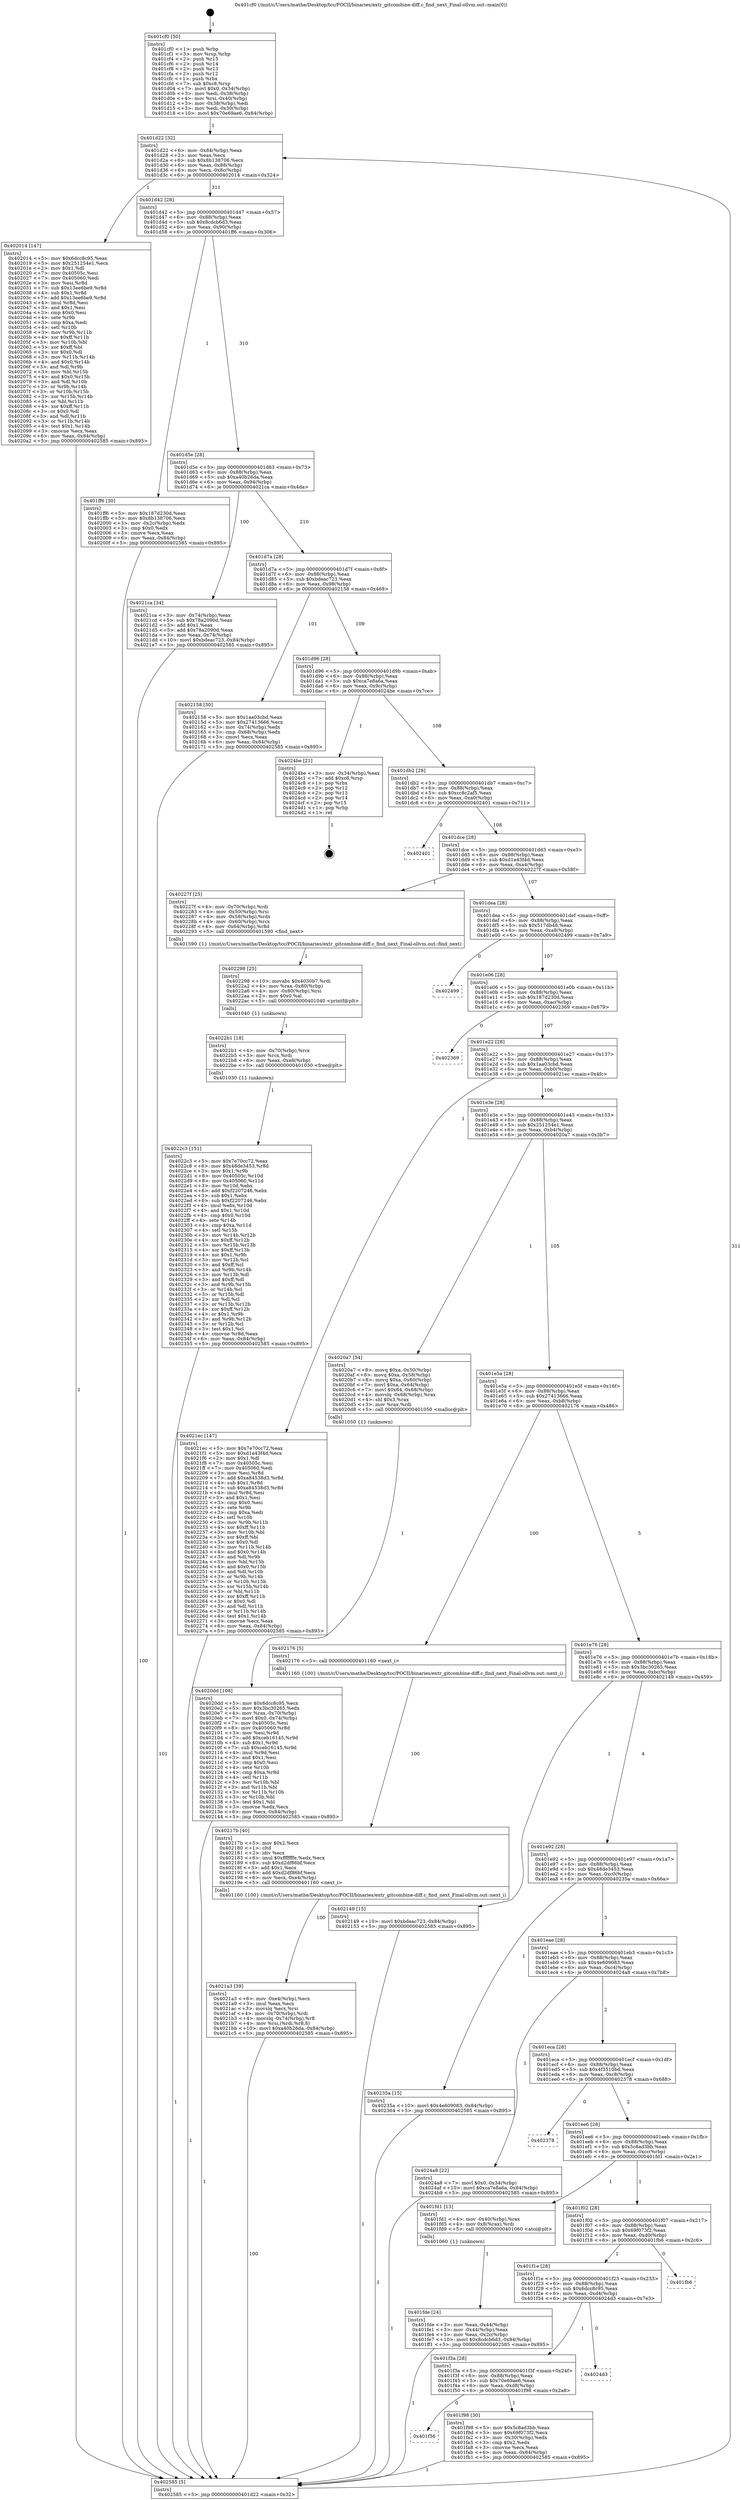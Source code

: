digraph "0x401cf0" {
  label = "0x401cf0 (/mnt/c/Users/mathe/Desktop/tcc/POCII/binaries/extr_gitcombine-diff.c_find_next_Final-ollvm.out::main(0))"
  labelloc = "t"
  node[shape=record]

  Entry [label="",width=0.3,height=0.3,shape=circle,fillcolor=black,style=filled]
  "0x401d22" [label="{
     0x401d22 [32]\l
     | [instrs]\l
     &nbsp;&nbsp;0x401d22 \<+6\>: mov -0x84(%rbp),%eax\l
     &nbsp;&nbsp;0x401d28 \<+2\>: mov %eax,%ecx\l
     &nbsp;&nbsp;0x401d2a \<+6\>: sub $0x8b138706,%ecx\l
     &nbsp;&nbsp;0x401d30 \<+6\>: mov %eax,-0x88(%rbp)\l
     &nbsp;&nbsp;0x401d36 \<+6\>: mov %ecx,-0x8c(%rbp)\l
     &nbsp;&nbsp;0x401d3c \<+6\>: je 0000000000402014 \<main+0x324\>\l
  }"]
  "0x402014" [label="{
     0x402014 [147]\l
     | [instrs]\l
     &nbsp;&nbsp;0x402014 \<+5\>: mov $0x6dcc8c95,%eax\l
     &nbsp;&nbsp;0x402019 \<+5\>: mov $0x251254e1,%ecx\l
     &nbsp;&nbsp;0x40201e \<+2\>: mov $0x1,%dl\l
     &nbsp;&nbsp;0x402020 \<+7\>: mov 0x40505c,%esi\l
     &nbsp;&nbsp;0x402027 \<+7\>: mov 0x405060,%edi\l
     &nbsp;&nbsp;0x40202e \<+3\>: mov %esi,%r8d\l
     &nbsp;&nbsp;0x402031 \<+7\>: sub $0x13ee6be9,%r8d\l
     &nbsp;&nbsp;0x402038 \<+4\>: sub $0x1,%r8d\l
     &nbsp;&nbsp;0x40203c \<+7\>: add $0x13ee6be9,%r8d\l
     &nbsp;&nbsp;0x402043 \<+4\>: imul %r8d,%esi\l
     &nbsp;&nbsp;0x402047 \<+3\>: and $0x1,%esi\l
     &nbsp;&nbsp;0x40204a \<+3\>: cmp $0x0,%esi\l
     &nbsp;&nbsp;0x40204d \<+4\>: sete %r9b\l
     &nbsp;&nbsp;0x402051 \<+3\>: cmp $0xa,%edi\l
     &nbsp;&nbsp;0x402054 \<+4\>: setl %r10b\l
     &nbsp;&nbsp;0x402058 \<+3\>: mov %r9b,%r11b\l
     &nbsp;&nbsp;0x40205b \<+4\>: xor $0xff,%r11b\l
     &nbsp;&nbsp;0x40205f \<+3\>: mov %r10b,%bl\l
     &nbsp;&nbsp;0x402062 \<+3\>: xor $0xff,%bl\l
     &nbsp;&nbsp;0x402065 \<+3\>: xor $0x0,%dl\l
     &nbsp;&nbsp;0x402068 \<+3\>: mov %r11b,%r14b\l
     &nbsp;&nbsp;0x40206b \<+4\>: and $0x0,%r14b\l
     &nbsp;&nbsp;0x40206f \<+3\>: and %dl,%r9b\l
     &nbsp;&nbsp;0x402072 \<+3\>: mov %bl,%r15b\l
     &nbsp;&nbsp;0x402075 \<+4\>: and $0x0,%r15b\l
     &nbsp;&nbsp;0x402079 \<+3\>: and %dl,%r10b\l
     &nbsp;&nbsp;0x40207c \<+3\>: or %r9b,%r14b\l
     &nbsp;&nbsp;0x40207f \<+3\>: or %r10b,%r15b\l
     &nbsp;&nbsp;0x402082 \<+3\>: xor %r15b,%r14b\l
     &nbsp;&nbsp;0x402085 \<+3\>: or %bl,%r11b\l
     &nbsp;&nbsp;0x402088 \<+4\>: xor $0xff,%r11b\l
     &nbsp;&nbsp;0x40208c \<+3\>: or $0x0,%dl\l
     &nbsp;&nbsp;0x40208f \<+3\>: and %dl,%r11b\l
     &nbsp;&nbsp;0x402092 \<+3\>: or %r11b,%r14b\l
     &nbsp;&nbsp;0x402095 \<+4\>: test $0x1,%r14b\l
     &nbsp;&nbsp;0x402099 \<+3\>: cmovne %ecx,%eax\l
     &nbsp;&nbsp;0x40209c \<+6\>: mov %eax,-0x84(%rbp)\l
     &nbsp;&nbsp;0x4020a2 \<+5\>: jmp 0000000000402585 \<main+0x895\>\l
  }"]
  "0x401d42" [label="{
     0x401d42 [28]\l
     | [instrs]\l
     &nbsp;&nbsp;0x401d42 \<+5\>: jmp 0000000000401d47 \<main+0x57\>\l
     &nbsp;&nbsp;0x401d47 \<+6\>: mov -0x88(%rbp),%eax\l
     &nbsp;&nbsp;0x401d4d \<+5\>: sub $0x8cdcb6d3,%eax\l
     &nbsp;&nbsp;0x401d52 \<+6\>: mov %eax,-0x90(%rbp)\l
     &nbsp;&nbsp;0x401d58 \<+6\>: je 0000000000401ff6 \<main+0x306\>\l
  }"]
  Exit [label="",width=0.3,height=0.3,shape=circle,fillcolor=black,style=filled,peripheries=2]
  "0x401ff6" [label="{
     0x401ff6 [30]\l
     | [instrs]\l
     &nbsp;&nbsp;0x401ff6 \<+5\>: mov $0x187d230d,%eax\l
     &nbsp;&nbsp;0x401ffb \<+5\>: mov $0x8b138706,%ecx\l
     &nbsp;&nbsp;0x402000 \<+3\>: mov -0x2c(%rbp),%edx\l
     &nbsp;&nbsp;0x402003 \<+3\>: cmp $0x0,%edx\l
     &nbsp;&nbsp;0x402006 \<+3\>: cmove %ecx,%eax\l
     &nbsp;&nbsp;0x402009 \<+6\>: mov %eax,-0x84(%rbp)\l
     &nbsp;&nbsp;0x40200f \<+5\>: jmp 0000000000402585 \<main+0x895\>\l
  }"]
  "0x401d5e" [label="{
     0x401d5e [28]\l
     | [instrs]\l
     &nbsp;&nbsp;0x401d5e \<+5\>: jmp 0000000000401d63 \<main+0x73\>\l
     &nbsp;&nbsp;0x401d63 \<+6\>: mov -0x88(%rbp),%eax\l
     &nbsp;&nbsp;0x401d69 \<+5\>: sub $0xa40b26da,%eax\l
     &nbsp;&nbsp;0x401d6e \<+6\>: mov %eax,-0x94(%rbp)\l
     &nbsp;&nbsp;0x401d74 \<+6\>: je 00000000004021ca \<main+0x4da\>\l
  }"]
  "0x4022c3" [label="{
     0x4022c3 [151]\l
     | [instrs]\l
     &nbsp;&nbsp;0x4022c3 \<+5\>: mov $0x7e70cc72,%eax\l
     &nbsp;&nbsp;0x4022c8 \<+6\>: mov $0x48de3453,%r8d\l
     &nbsp;&nbsp;0x4022ce \<+3\>: mov $0x1,%r9b\l
     &nbsp;&nbsp;0x4022d1 \<+8\>: mov 0x40505c,%r10d\l
     &nbsp;&nbsp;0x4022d9 \<+8\>: mov 0x405060,%r11d\l
     &nbsp;&nbsp;0x4022e1 \<+3\>: mov %r10d,%ebx\l
     &nbsp;&nbsp;0x4022e4 \<+6\>: add $0xf2207246,%ebx\l
     &nbsp;&nbsp;0x4022ea \<+3\>: sub $0x1,%ebx\l
     &nbsp;&nbsp;0x4022ed \<+6\>: sub $0xf2207246,%ebx\l
     &nbsp;&nbsp;0x4022f3 \<+4\>: imul %ebx,%r10d\l
     &nbsp;&nbsp;0x4022f7 \<+4\>: and $0x1,%r10d\l
     &nbsp;&nbsp;0x4022fb \<+4\>: cmp $0x0,%r10d\l
     &nbsp;&nbsp;0x4022ff \<+4\>: sete %r14b\l
     &nbsp;&nbsp;0x402303 \<+4\>: cmp $0xa,%r11d\l
     &nbsp;&nbsp;0x402307 \<+4\>: setl %r15b\l
     &nbsp;&nbsp;0x40230b \<+3\>: mov %r14b,%r12b\l
     &nbsp;&nbsp;0x40230e \<+4\>: xor $0xff,%r12b\l
     &nbsp;&nbsp;0x402312 \<+3\>: mov %r15b,%r13b\l
     &nbsp;&nbsp;0x402315 \<+4\>: xor $0xff,%r13b\l
     &nbsp;&nbsp;0x402319 \<+4\>: xor $0x1,%r9b\l
     &nbsp;&nbsp;0x40231d \<+3\>: mov %r12b,%cl\l
     &nbsp;&nbsp;0x402320 \<+3\>: and $0xff,%cl\l
     &nbsp;&nbsp;0x402323 \<+3\>: and %r9b,%r14b\l
     &nbsp;&nbsp;0x402326 \<+3\>: mov %r13b,%dl\l
     &nbsp;&nbsp;0x402329 \<+3\>: and $0xff,%dl\l
     &nbsp;&nbsp;0x40232c \<+3\>: and %r9b,%r15b\l
     &nbsp;&nbsp;0x40232f \<+3\>: or %r14b,%cl\l
     &nbsp;&nbsp;0x402332 \<+3\>: or %r15b,%dl\l
     &nbsp;&nbsp;0x402335 \<+2\>: xor %dl,%cl\l
     &nbsp;&nbsp;0x402337 \<+3\>: or %r13b,%r12b\l
     &nbsp;&nbsp;0x40233a \<+4\>: xor $0xff,%r12b\l
     &nbsp;&nbsp;0x40233e \<+4\>: or $0x1,%r9b\l
     &nbsp;&nbsp;0x402342 \<+3\>: and %r9b,%r12b\l
     &nbsp;&nbsp;0x402345 \<+3\>: or %r12b,%cl\l
     &nbsp;&nbsp;0x402348 \<+3\>: test $0x1,%cl\l
     &nbsp;&nbsp;0x40234b \<+4\>: cmovne %r8d,%eax\l
     &nbsp;&nbsp;0x40234f \<+6\>: mov %eax,-0x84(%rbp)\l
     &nbsp;&nbsp;0x402355 \<+5\>: jmp 0000000000402585 \<main+0x895\>\l
  }"]
  "0x4021ca" [label="{
     0x4021ca [34]\l
     | [instrs]\l
     &nbsp;&nbsp;0x4021ca \<+3\>: mov -0x74(%rbp),%eax\l
     &nbsp;&nbsp;0x4021cd \<+5\>: sub $0x78a2090d,%eax\l
     &nbsp;&nbsp;0x4021d2 \<+3\>: add $0x1,%eax\l
     &nbsp;&nbsp;0x4021d5 \<+5\>: add $0x78a2090d,%eax\l
     &nbsp;&nbsp;0x4021da \<+3\>: mov %eax,-0x74(%rbp)\l
     &nbsp;&nbsp;0x4021dd \<+10\>: movl $0xbdeac723,-0x84(%rbp)\l
     &nbsp;&nbsp;0x4021e7 \<+5\>: jmp 0000000000402585 \<main+0x895\>\l
  }"]
  "0x401d7a" [label="{
     0x401d7a [28]\l
     | [instrs]\l
     &nbsp;&nbsp;0x401d7a \<+5\>: jmp 0000000000401d7f \<main+0x8f\>\l
     &nbsp;&nbsp;0x401d7f \<+6\>: mov -0x88(%rbp),%eax\l
     &nbsp;&nbsp;0x401d85 \<+5\>: sub $0xbdeac723,%eax\l
     &nbsp;&nbsp;0x401d8a \<+6\>: mov %eax,-0x98(%rbp)\l
     &nbsp;&nbsp;0x401d90 \<+6\>: je 0000000000402158 \<main+0x468\>\l
  }"]
  "0x4022b1" [label="{
     0x4022b1 [18]\l
     | [instrs]\l
     &nbsp;&nbsp;0x4022b1 \<+4\>: mov -0x70(%rbp),%rcx\l
     &nbsp;&nbsp;0x4022b5 \<+3\>: mov %rcx,%rdi\l
     &nbsp;&nbsp;0x4022b8 \<+6\>: mov %eax,-0xe8(%rbp)\l
     &nbsp;&nbsp;0x4022be \<+5\>: call 0000000000401030 \<free@plt\>\l
     | [calls]\l
     &nbsp;&nbsp;0x401030 \{1\} (unknown)\l
  }"]
  "0x402158" [label="{
     0x402158 [30]\l
     | [instrs]\l
     &nbsp;&nbsp;0x402158 \<+5\>: mov $0x1aa03cbd,%eax\l
     &nbsp;&nbsp;0x40215d \<+5\>: mov $0x27413666,%ecx\l
     &nbsp;&nbsp;0x402162 \<+3\>: mov -0x74(%rbp),%edx\l
     &nbsp;&nbsp;0x402165 \<+3\>: cmp -0x68(%rbp),%edx\l
     &nbsp;&nbsp;0x402168 \<+3\>: cmovl %ecx,%eax\l
     &nbsp;&nbsp;0x40216b \<+6\>: mov %eax,-0x84(%rbp)\l
     &nbsp;&nbsp;0x402171 \<+5\>: jmp 0000000000402585 \<main+0x895\>\l
  }"]
  "0x401d96" [label="{
     0x401d96 [28]\l
     | [instrs]\l
     &nbsp;&nbsp;0x401d96 \<+5\>: jmp 0000000000401d9b \<main+0xab\>\l
     &nbsp;&nbsp;0x401d9b \<+6\>: mov -0x88(%rbp),%eax\l
     &nbsp;&nbsp;0x401da1 \<+5\>: sub $0xca7e8a6a,%eax\l
     &nbsp;&nbsp;0x401da6 \<+6\>: mov %eax,-0x9c(%rbp)\l
     &nbsp;&nbsp;0x401dac \<+6\>: je 00000000004024be \<main+0x7ce\>\l
  }"]
  "0x402298" [label="{
     0x402298 [25]\l
     | [instrs]\l
     &nbsp;&nbsp;0x402298 \<+10\>: movabs $0x4030b7,%rdi\l
     &nbsp;&nbsp;0x4022a2 \<+4\>: mov %rax,-0x80(%rbp)\l
     &nbsp;&nbsp;0x4022a6 \<+4\>: mov -0x80(%rbp),%rsi\l
     &nbsp;&nbsp;0x4022aa \<+2\>: mov $0x0,%al\l
     &nbsp;&nbsp;0x4022ac \<+5\>: call 0000000000401040 \<printf@plt\>\l
     | [calls]\l
     &nbsp;&nbsp;0x401040 \{1\} (unknown)\l
  }"]
  "0x4024be" [label="{
     0x4024be [21]\l
     | [instrs]\l
     &nbsp;&nbsp;0x4024be \<+3\>: mov -0x34(%rbp),%eax\l
     &nbsp;&nbsp;0x4024c1 \<+7\>: add $0xc8,%rsp\l
     &nbsp;&nbsp;0x4024c8 \<+1\>: pop %rbx\l
     &nbsp;&nbsp;0x4024c9 \<+2\>: pop %r12\l
     &nbsp;&nbsp;0x4024cb \<+2\>: pop %r13\l
     &nbsp;&nbsp;0x4024cd \<+2\>: pop %r14\l
     &nbsp;&nbsp;0x4024cf \<+2\>: pop %r15\l
     &nbsp;&nbsp;0x4024d1 \<+1\>: pop %rbp\l
     &nbsp;&nbsp;0x4024d2 \<+1\>: ret\l
  }"]
  "0x401db2" [label="{
     0x401db2 [28]\l
     | [instrs]\l
     &nbsp;&nbsp;0x401db2 \<+5\>: jmp 0000000000401db7 \<main+0xc7\>\l
     &nbsp;&nbsp;0x401db7 \<+6\>: mov -0x88(%rbp),%eax\l
     &nbsp;&nbsp;0x401dbd \<+5\>: sub $0xcc8c2af5,%eax\l
     &nbsp;&nbsp;0x401dc2 \<+6\>: mov %eax,-0xa0(%rbp)\l
     &nbsp;&nbsp;0x401dc8 \<+6\>: je 0000000000402401 \<main+0x711\>\l
  }"]
  "0x4021a3" [label="{
     0x4021a3 [39]\l
     | [instrs]\l
     &nbsp;&nbsp;0x4021a3 \<+6\>: mov -0xe4(%rbp),%ecx\l
     &nbsp;&nbsp;0x4021a9 \<+3\>: imul %eax,%ecx\l
     &nbsp;&nbsp;0x4021ac \<+3\>: movslq %ecx,%rsi\l
     &nbsp;&nbsp;0x4021af \<+4\>: mov -0x70(%rbp),%rdi\l
     &nbsp;&nbsp;0x4021b3 \<+4\>: movslq -0x74(%rbp),%r8\l
     &nbsp;&nbsp;0x4021b7 \<+4\>: mov %rsi,(%rdi,%r8,8)\l
     &nbsp;&nbsp;0x4021bb \<+10\>: movl $0xa40b26da,-0x84(%rbp)\l
     &nbsp;&nbsp;0x4021c5 \<+5\>: jmp 0000000000402585 \<main+0x895\>\l
  }"]
  "0x402401" [label="{
     0x402401\l
  }", style=dashed]
  "0x401dce" [label="{
     0x401dce [28]\l
     | [instrs]\l
     &nbsp;&nbsp;0x401dce \<+5\>: jmp 0000000000401dd3 \<main+0xe3\>\l
     &nbsp;&nbsp;0x401dd3 \<+6\>: mov -0x88(%rbp),%eax\l
     &nbsp;&nbsp;0x401dd9 \<+5\>: sub $0xd1a43f4d,%eax\l
     &nbsp;&nbsp;0x401dde \<+6\>: mov %eax,-0xa4(%rbp)\l
     &nbsp;&nbsp;0x401de4 \<+6\>: je 000000000040227f \<main+0x58f\>\l
  }"]
  "0x40217b" [label="{
     0x40217b [40]\l
     | [instrs]\l
     &nbsp;&nbsp;0x40217b \<+5\>: mov $0x2,%ecx\l
     &nbsp;&nbsp;0x402180 \<+1\>: cltd\l
     &nbsp;&nbsp;0x402181 \<+2\>: idiv %ecx\l
     &nbsp;&nbsp;0x402183 \<+6\>: imul $0xfffffffe,%edx,%ecx\l
     &nbsp;&nbsp;0x402189 \<+6\>: sub $0xd2df86bf,%ecx\l
     &nbsp;&nbsp;0x40218f \<+3\>: add $0x1,%ecx\l
     &nbsp;&nbsp;0x402192 \<+6\>: add $0xd2df86bf,%ecx\l
     &nbsp;&nbsp;0x402198 \<+6\>: mov %ecx,-0xe4(%rbp)\l
     &nbsp;&nbsp;0x40219e \<+5\>: call 0000000000401160 \<next_i\>\l
     | [calls]\l
     &nbsp;&nbsp;0x401160 \{100\} (/mnt/c/Users/mathe/Desktop/tcc/POCII/binaries/extr_gitcombine-diff.c_find_next_Final-ollvm.out::next_i)\l
  }"]
  "0x40227f" [label="{
     0x40227f [25]\l
     | [instrs]\l
     &nbsp;&nbsp;0x40227f \<+4\>: mov -0x70(%rbp),%rdi\l
     &nbsp;&nbsp;0x402283 \<+4\>: mov -0x50(%rbp),%rsi\l
     &nbsp;&nbsp;0x402287 \<+4\>: mov -0x58(%rbp),%rdx\l
     &nbsp;&nbsp;0x40228b \<+4\>: mov -0x60(%rbp),%rcx\l
     &nbsp;&nbsp;0x40228f \<+4\>: mov -0x64(%rbp),%r8d\l
     &nbsp;&nbsp;0x402293 \<+5\>: call 0000000000401590 \<find_next\>\l
     | [calls]\l
     &nbsp;&nbsp;0x401590 \{1\} (/mnt/c/Users/mathe/Desktop/tcc/POCII/binaries/extr_gitcombine-diff.c_find_next_Final-ollvm.out::find_next)\l
  }"]
  "0x401dea" [label="{
     0x401dea [28]\l
     | [instrs]\l
     &nbsp;&nbsp;0x401dea \<+5\>: jmp 0000000000401def \<main+0xff\>\l
     &nbsp;&nbsp;0x401def \<+6\>: mov -0x88(%rbp),%eax\l
     &nbsp;&nbsp;0x401df5 \<+5\>: sub $0x517db48,%eax\l
     &nbsp;&nbsp;0x401dfa \<+6\>: mov %eax,-0xa8(%rbp)\l
     &nbsp;&nbsp;0x401e00 \<+6\>: je 0000000000402499 \<main+0x7a9\>\l
  }"]
  "0x4020dd" [label="{
     0x4020dd [108]\l
     | [instrs]\l
     &nbsp;&nbsp;0x4020dd \<+5\>: mov $0x6dcc8c95,%ecx\l
     &nbsp;&nbsp;0x4020e2 \<+5\>: mov $0x3bc30265,%edx\l
     &nbsp;&nbsp;0x4020e7 \<+4\>: mov %rax,-0x70(%rbp)\l
     &nbsp;&nbsp;0x4020eb \<+7\>: movl $0x0,-0x74(%rbp)\l
     &nbsp;&nbsp;0x4020f2 \<+7\>: mov 0x40505c,%esi\l
     &nbsp;&nbsp;0x4020f9 \<+8\>: mov 0x405060,%r8d\l
     &nbsp;&nbsp;0x402101 \<+3\>: mov %esi,%r9d\l
     &nbsp;&nbsp;0x402104 \<+7\>: add $0xceb16145,%r9d\l
     &nbsp;&nbsp;0x40210b \<+4\>: sub $0x1,%r9d\l
     &nbsp;&nbsp;0x40210f \<+7\>: sub $0xceb16145,%r9d\l
     &nbsp;&nbsp;0x402116 \<+4\>: imul %r9d,%esi\l
     &nbsp;&nbsp;0x40211a \<+3\>: and $0x1,%esi\l
     &nbsp;&nbsp;0x40211d \<+3\>: cmp $0x0,%esi\l
     &nbsp;&nbsp;0x402120 \<+4\>: sete %r10b\l
     &nbsp;&nbsp;0x402124 \<+4\>: cmp $0xa,%r8d\l
     &nbsp;&nbsp;0x402128 \<+4\>: setl %r11b\l
     &nbsp;&nbsp;0x40212c \<+3\>: mov %r10b,%bl\l
     &nbsp;&nbsp;0x40212f \<+3\>: and %r11b,%bl\l
     &nbsp;&nbsp;0x402132 \<+3\>: xor %r11b,%r10b\l
     &nbsp;&nbsp;0x402135 \<+3\>: or %r10b,%bl\l
     &nbsp;&nbsp;0x402138 \<+3\>: test $0x1,%bl\l
     &nbsp;&nbsp;0x40213b \<+3\>: cmovne %edx,%ecx\l
     &nbsp;&nbsp;0x40213e \<+6\>: mov %ecx,-0x84(%rbp)\l
     &nbsp;&nbsp;0x402144 \<+5\>: jmp 0000000000402585 \<main+0x895\>\l
  }"]
  "0x402499" [label="{
     0x402499\l
  }", style=dashed]
  "0x401e06" [label="{
     0x401e06 [28]\l
     | [instrs]\l
     &nbsp;&nbsp;0x401e06 \<+5\>: jmp 0000000000401e0b \<main+0x11b\>\l
     &nbsp;&nbsp;0x401e0b \<+6\>: mov -0x88(%rbp),%eax\l
     &nbsp;&nbsp;0x401e11 \<+5\>: sub $0x187d230d,%eax\l
     &nbsp;&nbsp;0x401e16 \<+6\>: mov %eax,-0xac(%rbp)\l
     &nbsp;&nbsp;0x401e1c \<+6\>: je 0000000000402369 \<main+0x679\>\l
  }"]
  "0x401fde" [label="{
     0x401fde [24]\l
     | [instrs]\l
     &nbsp;&nbsp;0x401fde \<+3\>: mov %eax,-0x44(%rbp)\l
     &nbsp;&nbsp;0x401fe1 \<+3\>: mov -0x44(%rbp),%eax\l
     &nbsp;&nbsp;0x401fe4 \<+3\>: mov %eax,-0x2c(%rbp)\l
     &nbsp;&nbsp;0x401fe7 \<+10\>: movl $0x8cdcb6d3,-0x84(%rbp)\l
     &nbsp;&nbsp;0x401ff1 \<+5\>: jmp 0000000000402585 \<main+0x895\>\l
  }"]
  "0x402369" [label="{
     0x402369\l
  }", style=dashed]
  "0x401e22" [label="{
     0x401e22 [28]\l
     | [instrs]\l
     &nbsp;&nbsp;0x401e22 \<+5\>: jmp 0000000000401e27 \<main+0x137\>\l
     &nbsp;&nbsp;0x401e27 \<+6\>: mov -0x88(%rbp),%eax\l
     &nbsp;&nbsp;0x401e2d \<+5\>: sub $0x1aa03cbd,%eax\l
     &nbsp;&nbsp;0x401e32 \<+6\>: mov %eax,-0xb0(%rbp)\l
     &nbsp;&nbsp;0x401e38 \<+6\>: je 00000000004021ec \<main+0x4fc\>\l
  }"]
  "0x401cf0" [label="{
     0x401cf0 [50]\l
     | [instrs]\l
     &nbsp;&nbsp;0x401cf0 \<+1\>: push %rbp\l
     &nbsp;&nbsp;0x401cf1 \<+3\>: mov %rsp,%rbp\l
     &nbsp;&nbsp;0x401cf4 \<+2\>: push %r15\l
     &nbsp;&nbsp;0x401cf6 \<+2\>: push %r14\l
     &nbsp;&nbsp;0x401cf8 \<+2\>: push %r13\l
     &nbsp;&nbsp;0x401cfa \<+2\>: push %r12\l
     &nbsp;&nbsp;0x401cfc \<+1\>: push %rbx\l
     &nbsp;&nbsp;0x401cfd \<+7\>: sub $0xc8,%rsp\l
     &nbsp;&nbsp;0x401d04 \<+7\>: movl $0x0,-0x34(%rbp)\l
     &nbsp;&nbsp;0x401d0b \<+3\>: mov %edi,-0x38(%rbp)\l
     &nbsp;&nbsp;0x401d0e \<+4\>: mov %rsi,-0x40(%rbp)\l
     &nbsp;&nbsp;0x401d12 \<+3\>: mov -0x38(%rbp),%edi\l
     &nbsp;&nbsp;0x401d15 \<+3\>: mov %edi,-0x30(%rbp)\l
     &nbsp;&nbsp;0x401d18 \<+10\>: movl $0x70e69ae6,-0x84(%rbp)\l
  }"]
  "0x4021ec" [label="{
     0x4021ec [147]\l
     | [instrs]\l
     &nbsp;&nbsp;0x4021ec \<+5\>: mov $0x7e70cc72,%eax\l
     &nbsp;&nbsp;0x4021f1 \<+5\>: mov $0xd1a43f4d,%ecx\l
     &nbsp;&nbsp;0x4021f6 \<+2\>: mov $0x1,%dl\l
     &nbsp;&nbsp;0x4021f8 \<+7\>: mov 0x40505c,%esi\l
     &nbsp;&nbsp;0x4021ff \<+7\>: mov 0x405060,%edi\l
     &nbsp;&nbsp;0x402206 \<+3\>: mov %esi,%r8d\l
     &nbsp;&nbsp;0x402209 \<+7\>: add $0xa84538d3,%r8d\l
     &nbsp;&nbsp;0x402210 \<+4\>: sub $0x1,%r8d\l
     &nbsp;&nbsp;0x402214 \<+7\>: sub $0xa84538d3,%r8d\l
     &nbsp;&nbsp;0x40221b \<+4\>: imul %r8d,%esi\l
     &nbsp;&nbsp;0x40221f \<+3\>: and $0x1,%esi\l
     &nbsp;&nbsp;0x402222 \<+3\>: cmp $0x0,%esi\l
     &nbsp;&nbsp;0x402225 \<+4\>: sete %r9b\l
     &nbsp;&nbsp;0x402229 \<+3\>: cmp $0xa,%edi\l
     &nbsp;&nbsp;0x40222c \<+4\>: setl %r10b\l
     &nbsp;&nbsp;0x402230 \<+3\>: mov %r9b,%r11b\l
     &nbsp;&nbsp;0x402233 \<+4\>: xor $0xff,%r11b\l
     &nbsp;&nbsp;0x402237 \<+3\>: mov %r10b,%bl\l
     &nbsp;&nbsp;0x40223a \<+3\>: xor $0xff,%bl\l
     &nbsp;&nbsp;0x40223d \<+3\>: xor $0x0,%dl\l
     &nbsp;&nbsp;0x402240 \<+3\>: mov %r11b,%r14b\l
     &nbsp;&nbsp;0x402243 \<+4\>: and $0x0,%r14b\l
     &nbsp;&nbsp;0x402247 \<+3\>: and %dl,%r9b\l
     &nbsp;&nbsp;0x40224a \<+3\>: mov %bl,%r15b\l
     &nbsp;&nbsp;0x40224d \<+4\>: and $0x0,%r15b\l
     &nbsp;&nbsp;0x402251 \<+3\>: and %dl,%r10b\l
     &nbsp;&nbsp;0x402254 \<+3\>: or %r9b,%r14b\l
     &nbsp;&nbsp;0x402257 \<+3\>: or %r10b,%r15b\l
     &nbsp;&nbsp;0x40225a \<+3\>: xor %r15b,%r14b\l
     &nbsp;&nbsp;0x40225d \<+3\>: or %bl,%r11b\l
     &nbsp;&nbsp;0x402260 \<+4\>: xor $0xff,%r11b\l
     &nbsp;&nbsp;0x402264 \<+3\>: or $0x0,%dl\l
     &nbsp;&nbsp;0x402267 \<+3\>: and %dl,%r11b\l
     &nbsp;&nbsp;0x40226a \<+3\>: or %r11b,%r14b\l
     &nbsp;&nbsp;0x40226d \<+4\>: test $0x1,%r14b\l
     &nbsp;&nbsp;0x402271 \<+3\>: cmovne %ecx,%eax\l
     &nbsp;&nbsp;0x402274 \<+6\>: mov %eax,-0x84(%rbp)\l
     &nbsp;&nbsp;0x40227a \<+5\>: jmp 0000000000402585 \<main+0x895\>\l
  }"]
  "0x401e3e" [label="{
     0x401e3e [28]\l
     | [instrs]\l
     &nbsp;&nbsp;0x401e3e \<+5\>: jmp 0000000000401e43 \<main+0x153\>\l
     &nbsp;&nbsp;0x401e43 \<+6\>: mov -0x88(%rbp),%eax\l
     &nbsp;&nbsp;0x401e49 \<+5\>: sub $0x251254e1,%eax\l
     &nbsp;&nbsp;0x401e4e \<+6\>: mov %eax,-0xb4(%rbp)\l
     &nbsp;&nbsp;0x401e54 \<+6\>: je 00000000004020a7 \<main+0x3b7\>\l
  }"]
  "0x402585" [label="{
     0x402585 [5]\l
     | [instrs]\l
     &nbsp;&nbsp;0x402585 \<+5\>: jmp 0000000000401d22 \<main+0x32\>\l
  }"]
  "0x4020a7" [label="{
     0x4020a7 [54]\l
     | [instrs]\l
     &nbsp;&nbsp;0x4020a7 \<+8\>: movq $0xa,-0x50(%rbp)\l
     &nbsp;&nbsp;0x4020af \<+8\>: movq $0xa,-0x58(%rbp)\l
     &nbsp;&nbsp;0x4020b7 \<+8\>: movq $0xa,-0x60(%rbp)\l
     &nbsp;&nbsp;0x4020bf \<+7\>: movl $0xa,-0x64(%rbp)\l
     &nbsp;&nbsp;0x4020c6 \<+7\>: movl $0x64,-0x68(%rbp)\l
     &nbsp;&nbsp;0x4020cd \<+4\>: movslq -0x68(%rbp),%rax\l
     &nbsp;&nbsp;0x4020d1 \<+4\>: shl $0x3,%rax\l
     &nbsp;&nbsp;0x4020d5 \<+3\>: mov %rax,%rdi\l
     &nbsp;&nbsp;0x4020d8 \<+5\>: call 0000000000401050 \<malloc@plt\>\l
     | [calls]\l
     &nbsp;&nbsp;0x401050 \{1\} (unknown)\l
  }"]
  "0x401e5a" [label="{
     0x401e5a [28]\l
     | [instrs]\l
     &nbsp;&nbsp;0x401e5a \<+5\>: jmp 0000000000401e5f \<main+0x16f\>\l
     &nbsp;&nbsp;0x401e5f \<+6\>: mov -0x88(%rbp),%eax\l
     &nbsp;&nbsp;0x401e65 \<+5\>: sub $0x27413666,%eax\l
     &nbsp;&nbsp;0x401e6a \<+6\>: mov %eax,-0xb8(%rbp)\l
     &nbsp;&nbsp;0x401e70 \<+6\>: je 0000000000402176 \<main+0x486\>\l
  }"]
  "0x401f56" [label="{
     0x401f56\l
  }", style=dashed]
  "0x402176" [label="{
     0x402176 [5]\l
     | [instrs]\l
     &nbsp;&nbsp;0x402176 \<+5\>: call 0000000000401160 \<next_i\>\l
     | [calls]\l
     &nbsp;&nbsp;0x401160 \{100\} (/mnt/c/Users/mathe/Desktop/tcc/POCII/binaries/extr_gitcombine-diff.c_find_next_Final-ollvm.out::next_i)\l
  }"]
  "0x401e76" [label="{
     0x401e76 [28]\l
     | [instrs]\l
     &nbsp;&nbsp;0x401e76 \<+5\>: jmp 0000000000401e7b \<main+0x18b\>\l
     &nbsp;&nbsp;0x401e7b \<+6\>: mov -0x88(%rbp),%eax\l
     &nbsp;&nbsp;0x401e81 \<+5\>: sub $0x3bc30265,%eax\l
     &nbsp;&nbsp;0x401e86 \<+6\>: mov %eax,-0xbc(%rbp)\l
     &nbsp;&nbsp;0x401e8c \<+6\>: je 0000000000402149 \<main+0x459\>\l
  }"]
  "0x401f98" [label="{
     0x401f98 [30]\l
     | [instrs]\l
     &nbsp;&nbsp;0x401f98 \<+5\>: mov $0x5c8ad3bb,%eax\l
     &nbsp;&nbsp;0x401f9d \<+5\>: mov $0x69f073f2,%ecx\l
     &nbsp;&nbsp;0x401fa2 \<+3\>: mov -0x30(%rbp),%edx\l
     &nbsp;&nbsp;0x401fa5 \<+3\>: cmp $0x2,%edx\l
     &nbsp;&nbsp;0x401fa8 \<+3\>: cmovne %ecx,%eax\l
     &nbsp;&nbsp;0x401fab \<+6\>: mov %eax,-0x84(%rbp)\l
     &nbsp;&nbsp;0x401fb1 \<+5\>: jmp 0000000000402585 \<main+0x895\>\l
  }"]
  "0x402149" [label="{
     0x402149 [15]\l
     | [instrs]\l
     &nbsp;&nbsp;0x402149 \<+10\>: movl $0xbdeac723,-0x84(%rbp)\l
     &nbsp;&nbsp;0x402153 \<+5\>: jmp 0000000000402585 \<main+0x895\>\l
  }"]
  "0x401e92" [label="{
     0x401e92 [28]\l
     | [instrs]\l
     &nbsp;&nbsp;0x401e92 \<+5\>: jmp 0000000000401e97 \<main+0x1a7\>\l
     &nbsp;&nbsp;0x401e97 \<+6\>: mov -0x88(%rbp),%eax\l
     &nbsp;&nbsp;0x401e9d \<+5\>: sub $0x48de3453,%eax\l
     &nbsp;&nbsp;0x401ea2 \<+6\>: mov %eax,-0xc0(%rbp)\l
     &nbsp;&nbsp;0x401ea8 \<+6\>: je 000000000040235a \<main+0x66a\>\l
  }"]
  "0x401f3a" [label="{
     0x401f3a [28]\l
     | [instrs]\l
     &nbsp;&nbsp;0x401f3a \<+5\>: jmp 0000000000401f3f \<main+0x24f\>\l
     &nbsp;&nbsp;0x401f3f \<+6\>: mov -0x88(%rbp),%eax\l
     &nbsp;&nbsp;0x401f45 \<+5\>: sub $0x70e69ae6,%eax\l
     &nbsp;&nbsp;0x401f4a \<+6\>: mov %eax,-0xd8(%rbp)\l
     &nbsp;&nbsp;0x401f50 \<+6\>: je 0000000000401f98 \<main+0x2a8\>\l
  }"]
  "0x40235a" [label="{
     0x40235a [15]\l
     | [instrs]\l
     &nbsp;&nbsp;0x40235a \<+10\>: movl $0x4e609083,-0x84(%rbp)\l
     &nbsp;&nbsp;0x402364 \<+5\>: jmp 0000000000402585 \<main+0x895\>\l
  }"]
  "0x401eae" [label="{
     0x401eae [28]\l
     | [instrs]\l
     &nbsp;&nbsp;0x401eae \<+5\>: jmp 0000000000401eb3 \<main+0x1c3\>\l
     &nbsp;&nbsp;0x401eb3 \<+6\>: mov -0x88(%rbp),%eax\l
     &nbsp;&nbsp;0x401eb9 \<+5\>: sub $0x4e609083,%eax\l
     &nbsp;&nbsp;0x401ebe \<+6\>: mov %eax,-0xc4(%rbp)\l
     &nbsp;&nbsp;0x401ec4 \<+6\>: je 00000000004024a8 \<main+0x7b8\>\l
  }"]
  "0x4024d3" [label="{
     0x4024d3\l
  }", style=dashed]
  "0x4024a8" [label="{
     0x4024a8 [22]\l
     | [instrs]\l
     &nbsp;&nbsp;0x4024a8 \<+7\>: movl $0x0,-0x34(%rbp)\l
     &nbsp;&nbsp;0x4024af \<+10\>: movl $0xca7e8a6a,-0x84(%rbp)\l
     &nbsp;&nbsp;0x4024b9 \<+5\>: jmp 0000000000402585 \<main+0x895\>\l
  }"]
  "0x401eca" [label="{
     0x401eca [28]\l
     | [instrs]\l
     &nbsp;&nbsp;0x401eca \<+5\>: jmp 0000000000401ecf \<main+0x1df\>\l
     &nbsp;&nbsp;0x401ecf \<+6\>: mov -0x88(%rbp),%eax\l
     &nbsp;&nbsp;0x401ed5 \<+5\>: sub $0x4f3510bd,%eax\l
     &nbsp;&nbsp;0x401eda \<+6\>: mov %eax,-0xc8(%rbp)\l
     &nbsp;&nbsp;0x401ee0 \<+6\>: je 0000000000402378 \<main+0x688\>\l
  }"]
  "0x401f1e" [label="{
     0x401f1e [28]\l
     | [instrs]\l
     &nbsp;&nbsp;0x401f1e \<+5\>: jmp 0000000000401f23 \<main+0x233\>\l
     &nbsp;&nbsp;0x401f23 \<+6\>: mov -0x88(%rbp),%eax\l
     &nbsp;&nbsp;0x401f29 \<+5\>: sub $0x6dcc8c95,%eax\l
     &nbsp;&nbsp;0x401f2e \<+6\>: mov %eax,-0xd4(%rbp)\l
     &nbsp;&nbsp;0x401f34 \<+6\>: je 00000000004024d3 \<main+0x7e3\>\l
  }"]
  "0x402378" [label="{
     0x402378\l
  }", style=dashed]
  "0x401ee6" [label="{
     0x401ee6 [28]\l
     | [instrs]\l
     &nbsp;&nbsp;0x401ee6 \<+5\>: jmp 0000000000401eeb \<main+0x1fb\>\l
     &nbsp;&nbsp;0x401eeb \<+6\>: mov -0x88(%rbp),%eax\l
     &nbsp;&nbsp;0x401ef1 \<+5\>: sub $0x5c8ad3bb,%eax\l
     &nbsp;&nbsp;0x401ef6 \<+6\>: mov %eax,-0xcc(%rbp)\l
     &nbsp;&nbsp;0x401efc \<+6\>: je 0000000000401fd1 \<main+0x2e1\>\l
  }"]
  "0x401fb6" [label="{
     0x401fb6\l
  }", style=dashed]
  "0x401fd1" [label="{
     0x401fd1 [13]\l
     | [instrs]\l
     &nbsp;&nbsp;0x401fd1 \<+4\>: mov -0x40(%rbp),%rax\l
     &nbsp;&nbsp;0x401fd5 \<+4\>: mov 0x8(%rax),%rdi\l
     &nbsp;&nbsp;0x401fd9 \<+5\>: call 0000000000401060 \<atoi@plt\>\l
     | [calls]\l
     &nbsp;&nbsp;0x401060 \{1\} (unknown)\l
  }"]
  "0x401f02" [label="{
     0x401f02 [28]\l
     | [instrs]\l
     &nbsp;&nbsp;0x401f02 \<+5\>: jmp 0000000000401f07 \<main+0x217\>\l
     &nbsp;&nbsp;0x401f07 \<+6\>: mov -0x88(%rbp),%eax\l
     &nbsp;&nbsp;0x401f0d \<+5\>: sub $0x69f073f2,%eax\l
     &nbsp;&nbsp;0x401f12 \<+6\>: mov %eax,-0xd0(%rbp)\l
     &nbsp;&nbsp;0x401f18 \<+6\>: je 0000000000401fb6 \<main+0x2c6\>\l
  }"]
  Entry -> "0x401cf0" [label=" 1"]
  "0x401d22" -> "0x402014" [label=" 1"]
  "0x401d22" -> "0x401d42" [label=" 311"]
  "0x4024be" -> Exit [label=" 1"]
  "0x401d42" -> "0x401ff6" [label=" 1"]
  "0x401d42" -> "0x401d5e" [label=" 310"]
  "0x4024a8" -> "0x402585" [label=" 1"]
  "0x401d5e" -> "0x4021ca" [label=" 100"]
  "0x401d5e" -> "0x401d7a" [label=" 210"]
  "0x40235a" -> "0x402585" [label=" 1"]
  "0x401d7a" -> "0x402158" [label=" 101"]
  "0x401d7a" -> "0x401d96" [label=" 109"]
  "0x4022c3" -> "0x402585" [label=" 1"]
  "0x401d96" -> "0x4024be" [label=" 1"]
  "0x401d96" -> "0x401db2" [label=" 108"]
  "0x4022b1" -> "0x4022c3" [label=" 1"]
  "0x401db2" -> "0x402401" [label=" 0"]
  "0x401db2" -> "0x401dce" [label=" 108"]
  "0x402298" -> "0x4022b1" [label=" 1"]
  "0x401dce" -> "0x40227f" [label=" 1"]
  "0x401dce" -> "0x401dea" [label=" 107"]
  "0x40227f" -> "0x402298" [label=" 1"]
  "0x401dea" -> "0x402499" [label=" 0"]
  "0x401dea" -> "0x401e06" [label=" 107"]
  "0x4021ec" -> "0x402585" [label=" 1"]
  "0x401e06" -> "0x402369" [label=" 0"]
  "0x401e06" -> "0x401e22" [label=" 107"]
  "0x4021ca" -> "0x402585" [label=" 100"]
  "0x401e22" -> "0x4021ec" [label=" 1"]
  "0x401e22" -> "0x401e3e" [label=" 106"]
  "0x4021a3" -> "0x402585" [label=" 100"]
  "0x401e3e" -> "0x4020a7" [label=" 1"]
  "0x401e3e" -> "0x401e5a" [label=" 105"]
  "0x40217b" -> "0x4021a3" [label=" 100"]
  "0x401e5a" -> "0x402176" [label=" 100"]
  "0x401e5a" -> "0x401e76" [label=" 5"]
  "0x402176" -> "0x40217b" [label=" 100"]
  "0x401e76" -> "0x402149" [label=" 1"]
  "0x401e76" -> "0x401e92" [label=" 4"]
  "0x402158" -> "0x402585" [label=" 101"]
  "0x401e92" -> "0x40235a" [label=" 1"]
  "0x401e92" -> "0x401eae" [label=" 3"]
  "0x4020dd" -> "0x402585" [label=" 1"]
  "0x401eae" -> "0x4024a8" [label=" 1"]
  "0x401eae" -> "0x401eca" [label=" 2"]
  "0x4020a7" -> "0x4020dd" [label=" 1"]
  "0x401eca" -> "0x402378" [label=" 0"]
  "0x401eca" -> "0x401ee6" [label=" 2"]
  "0x401ff6" -> "0x402585" [label=" 1"]
  "0x401ee6" -> "0x401fd1" [label=" 1"]
  "0x401ee6" -> "0x401f02" [label=" 1"]
  "0x401fde" -> "0x402585" [label=" 1"]
  "0x401f02" -> "0x401fb6" [label=" 0"]
  "0x401f02" -> "0x401f1e" [label=" 1"]
  "0x402014" -> "0x402585" [label=" 1"]
  "0x401f1e" -> "0x4024d3" [label=" 0"]
  "0x401f1e" -> "0x401f3a" [label=" 1"]
  "0x402149" -> "0x402585" [label=" 1"]
  "0x401f3a" -> "0x401f98" [label=" 1"]
  "0x401f3a" -> "0x401f56" [label=" 0"]
  "0x401f98" -> "0x402585" [label=" 1"]
  "0x401cf0" -> "0x401d22" [label=" 1"]
  "0x402585" -> "0x401d22" [label=" 311"]
  "0x401fd1" -> "0x401fde" [label=" 1"]
}
